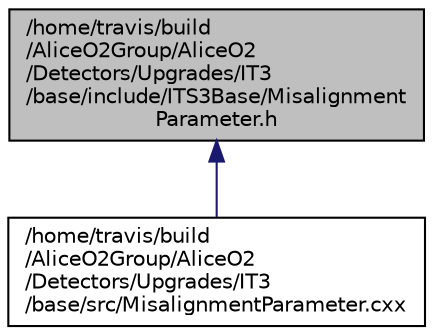 digraph "/home/travis/build/AliceO2Group/AliceO2/Detectors/Upgrades/IT3/base/include/ITS3Base/MisalignmentParameter.h"
{
 // INTERACTIVE_SVG=YES
  bgcolor="transparent";
  edge [fontname="Helvetica",fontsize="10",labelfontname="Helvetica",labelfontsize="10"];
  node [fontname="Helvetica",fontsize="10",shape=record];
  Node4 [label="/home/travis/build\l/AliceO2Group/AliceO2\l/Detectors/Upgrades/IT3\l/base/include/ITS3Base/Misalignment\lParameter.h",height=0.2,width=0.4,color="black", fillcolor="grey75", style="filled", fontcolor="black"];
  Node4 -> Node5 [dir="back",color="midnightblue",fontsize="10",style="solid",fontname="Helvetica"];
  Node5 [label="/home/travis/build\l/AliceO2Group/AliceO2\l/Detectors/Upgrades/IT3\l/base/src/MisalignmentParameter.cxx",height=0.2,width=0.4,color="black",URL="$d2/dbc/Upgrades_2IT3_2base_2src_2MisalignmentParameter_8cxx.html"];
}

